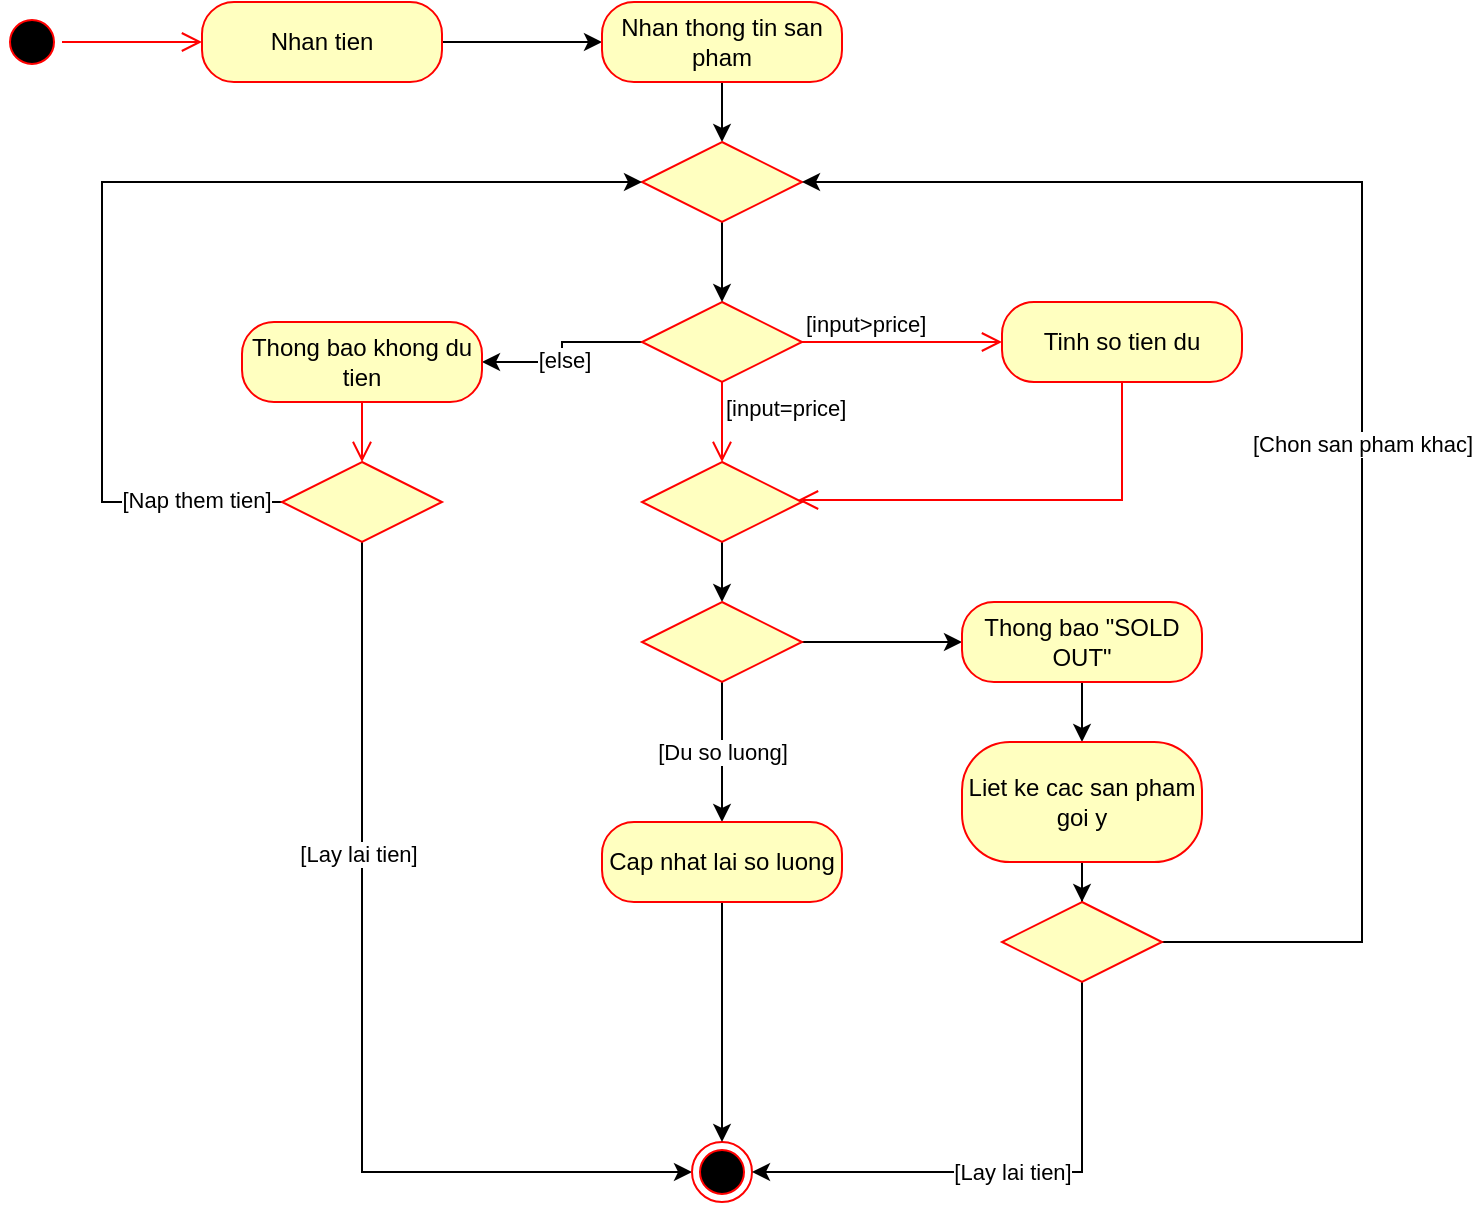 <mxfile version="23.1.5" type="device">
  <diagram name="Page-1" id="5-f98xhsUxC-40vi89wo">
    <mxGraphModel dx="1050" dy="1721" grid="1" gridSize="10" guides="1" tooltips="1" connect="1" arrows="1" fold="1" page="1" pageScale="1" pageWidth="850" pageHeight="1100" math="0" shadow="0">
      <root>
        <mxCell id="0" />
        <mxCell id="1" parent="0" />
        <mxCell id="x1-sKVXxHGu7q3ikw4-5-1" value="" style="ellipse;html=1;shape=startState;fillColor=#000000;strokeColor=#ff0000;" vertex="1" parent="1">
          <mxGeometry x="70" y="-25" width="30" height="30" as="geometry" />
        </mxCell>
        <mxCell id="x1-sKVXxHGu7q3ikw4-5-2" value="" style="edgeStyle=orthogonalEdgeStyle;html=1;verticalAlign=bottom;endArrow=open;endSize=8;strokeColor=#ff0000;rounded=0;" edge="1" source="x1-sKVXxHGu7q3ikw4-5-1" parent="1" target="x1-sKVXxHGu7q3ikw4-5-3">
          <mxGeometry relative="1" as="geometry">
            <mxPoint x="170" y="-10" as="targetPoint" />
          </mxGeometry>
        </mxCell>
        <mxCell id="x1-sKVXxHGu7q3ikw4-5-6" value="" style="edgeStyle=orthogonalEdgeStyle;rounded=0;orthogonalLoop=1;jettySize=auto;html=1;" edge="1" parent="1" source="x1-sKVXxHGu7q3ikw4-5-3" target="x1-sKVXxHGu7q3ikw4-5-5">
          <mxGeometry relative="1" as="geometry" />
        </mxCell>
        <mxCell id="x1-sKVXxHGu7q3ikw4-5-3" value="Nhan tien" style="rounded=1;whiteSpace=wrap;html=1;arcSize=40;fontColor=#000000;fillColor=#ffffc0;strokeColor=#ff0000;" vertex="1" parent="1">
          <mxGeometry x="170" y="-30" width="120" height="40" as="geometry" />
        </mxCell>
        <mxCell id="x1-sKVXxHGu7q3ikw4-5-10" value="" style="edgeStyle=orthogonalEdgeStyle;rounded=0;orthogonalLoop=1;jettySize=auto;html=1;entryX=0.5;entryY=0;entryDx=0;entryDy=0;" edge="1" parent="1" source="x1-sKVXxHGu7q3ikw4-5-5" target="x1-sKVXxHGu7q3ikw4-5-20">
          <mxGeometry relative="1" as="geometry" />
        </mxCell>
        <mxCell id="x1-sKVXxHGu7q3ikw4-5-5" value="Nhan thong tin san pham" style="rounded=1;whiteSpace=wrap;html=1;arcSize=40;fontColor=#000000;fillColor=#ffffc0;strokeColor=#ff0000;" vertex="1" parent="1">
          <mxGeometry x="370" y="-30" width="120" height="40" as="geometry" />
        </mxCell>
        <mxCell id="x1-sKVXxHGu7q3ikw4-5-11" style="edgeStyle=orthogonalEdgeStyle;rounded=0;orthogonalLoop=1;jettySize=auto;html=1;exitX=0;exitY=0.5;exitDx=0;exitDy=0;" edge="1" parent="1" source="x1-sKVXxHGu7q3ikw4-5-7" target="x1-sKVXxHGu7q3ikw4-5-18">
          <mxGeometry relative="1" as="geometry">
            <mxPoint x="310" y="140" as="targetPoint" />
          </mxGeometry>
        </mxCell>
        <mxCell id="x1-sKVXxHGu7q3ikw4-5-12" value="[else]" style="edgeLabel;html=1;align=center;verticalAlign=middle;resizable=0;points=[];" vertex="1" connectable="0" parent="x1-sKVXxHGu7q3ikw4-5-11">
          <mxGeometry x="0.073" y="1" relative="1" as="geometry">
            <mxPoint as="offset" />
          </mxGeometry>
        </mxCell>
        <mxCell id="x1-sKVXxHGu7q3ikw4-5-7" value="" style="rhombus;whiteSpace=wrap;html=1;fontColor=#000000;fillColor=#ffffc0;strokeColor=#ff0000;" vertex="1" parent="1">
          <mxGeometry x="390" y="120" width="80" height="40" as="geometry" />
        </mxCell>
        <mxCell id="x1-sKVXxHGu7q3ikw4-5-8" value="[input&amp;gt;price]" style="edgeStyle=orthogonalEdgeStyle;html=1;align=left;verticalAlign=bottom;endArrow=open;endSize=8;strokeColor=#ff0000;rounded=0;" edge="1" source="x1-sKVXxHGu7q3ikw4-5-7" parent="1" target="x1-sKVXxHGu7q3ikw4-5-13">
          <mxGeometry x="-1" relative="1" as="geometry">
            <mxPoint x="570" y="140" as="targetPoint" />
          </mxGeometry>
        </mxCell>
        <mxCell id="x1-sKVXxHGu7q3ikw4-5-9" value="[input=price]" style="edgeStyle=orthogonalEdgeStyle;html=1;align=left;verticalAlign=top;endArrow=open;endSize=8;strokeColor=#ff0000;rounded=0;" edge="1" source="x1-sKVXxHGu7q3ikw4-5-7" parent="1" target="x1-sKVXxHGu7q3ikw4-5-15">
          <mxGeometry x="-1" relative="1" as="geometry">
            <mxPoint x="430" y="220" as="targetPoint" />
          </mxGeometry>
        </mxCell>
        <mxCell id="x1-sKVXxHGu7q3ikw4-5-13" value="Tinh so tien du" style="rounded=1;whiteSpace=wrap;html=1;arcSize=40;fontColor=#000000;fillColor=#ffffc0;strokeColor=#ff0000;" vertex="1" parent="1">
          <mxGeometry x="570" y="120" width="120" height="40" as="geometry" />
        </mxCell>
        <mxCell id="x1-sKVXxHGu7q3ikw4-5-14" value="" style="edgeStyle=orthogonalEdgeStyle;html=1;verticalAlign=bottom;endArrow=open;endSize=8;strokeColor=#ff0000;rounded=0;" edge="1" source="x1-sKVXxHGu7q3ikw4-5-13" parent="1" target="x1-sKVXxHGu7q3ikw4-5-15">
          <mxGeometry relative="1" as="geometry">
            <mxPoint x="630" y="220" as="targetPoint" />
            <Array as="points">
              <mxPoint x="630" y="219" />
            </Array>
          </mxGeometry>
        </mxCell>
        <mxCell id="x1-sKVXxHGu7q3ikw4-5-33" value="" style="edgeStyle=orthogonalEdgeStyle;rounded=0;orthogonalLoop=1;jettySize=auto;html=1;" edge="1" parent="1" source="x1-sKVXxHGu7q3ikw4-5-15" target="x1-sKVXxHGu7q3ikw4-5-32">
          <mxGeometry relative="1" as="geometry" />
        </mxCell>
        <mxCell id="x1-sKVXxHGu7q3ikw4-5-15" value="" style="rhombus;whiteSpace=wrap;html=1;fontColor=#000000;fillColor=#ffffc0;strokeColor=#ff0000;" vertex="1" parent="1">
          <mxGeometry x="390" y="200" width="80" height="40" as="geometry" />
        </mxCell>
        <mxCell id="x1-sKVXxHGu7q3ikw4-5-18" value="Thong bao khong du tien" style="rounded=1;whiteSpace=wrap;html=1;arcSize=40;fontColor=#000000;fillColor=#ffffc0;strokeColor=#ff0000;" vertex="1" parent="1">
          <mxGeometry x="190" y="130" width="120" height="40" as="geometry" />
        </mxCell>
        <mxCell id="x1-sKVXxHGu7q3ikw4-5-19" value="" style="edgeStyle=orthogonalEdgeStyle;html=1;verticalAlign=bottom;endArrow=open;endSize=8;strokeColor=#ff0000;rounded=0;" edge="1" source="x1-sKVXxHGu7q3ikw4-5-18" parent="1" target="x1-sKVXxHGu7q3ikw4-5-22">
          <mxGeometry relative="1" as="geometry">
            <mxPoint x="250" y="230" as="targetPoint" />
          </mxGeometry>
        </mxCell>
        <mxCell id="x1-sKVXxHGu7q3ikw4-5-21" value="" style="edgeStyle=orthogonalEdgeStyle;rounded=0;orthogonalLoop=1;jettySize=auto;html=1;" edge="1" parent="1" source="x1-sKVXxHGu7q3ikw4-5-20" target="x1-sKVXxHGu7q3ikw4-5-7">
          <mxGeometry relative="1" as="geometry" />
        </mxCell>
        <mxCell id="x1-sKVXxHGu7q3ikw4-5-20" value="" style="rhombus;whiteSpace=wrap;html=1;fontColor=#000000;fillColor=#ffffc0;strokeColor=#ff0000;" vertex="1" parent="1">
          <mxGeometry x="390" y="40" width="80" height="40" as="geometry" />
        </mxCell>
        <mxCell id="x1-sKVXxHGu7q3ikw4-5-24" style="edgeStyle=orthogonalEdgeStyle;rounded=0;orthogonalLoop=1;jettySize=auto;html=1;exitX=0.5;exitY=1;exitDx=0;exitDy=0;entryX=0;entryY=0.5;entryDx=0;entryDy=0;" edge="1" parent="1" source="x1-sKVXxHGu7q3ikw4-5-22" target="x1-sKVXxHGu7q3ikw4-5-23">
          <mxGeometry relative="1" as="geometry" />
        </mxCell>
        <mxCell id="x1-sKVXxHGu7q3ikw4-5-25" value="[Lay lai tien]" style="edgeLabel;html=1;align=center;verticalAlign=middle;resizable=0;points=[];" vertex="1" connectable="0" parent="x1-sKVXxHGu7q3ikw4-5-24">
          <mxGeometry x="-0.35" y="-2" relative="1" as="geometry">
            <mxPoint as="offset" />
          </mxGeometry>
        </mxCell>
        <mxCell id="x1-sKVXxHGu7q3ikw4-5-27" style="edgeStyle=orthogonalEdgeStyle;rounded=0;orthogonalLoop=1;jettySize=auto;html=1;exitX=0;exitY=0.5;exitDx=0;exitDy=0;entryX=0;entryY=0.5;entryDx=0;entryDy=0;" edge="1" parent="1" source="x1-sKVXxHGu7q3ikw4-5-22" target="x1-sKVXxHGu7q3ikw4-5-20">
          <mxGeometry relative="1" as="geometry">
            <Array as="points">
              <mxPoint x="120" y="220" />
              <mxPoint x="120" y="60" />
            </Array>
          </mxGeometry>
        </mxCell>
        <mxCell id="x1-sKVXxHGu7q3ikw4-5-28" value="[Nap them tien]" style="edgeLabel;html=1;align=center;verticalAlign=middle;resizable=0;points=[];" vertex="1" connectable="0" parent="x1-sKVXxHGu7q3ikw4-5-27">
          <mxGeometry x="-0.834" y="-1" relative="1" as="geometry">
            <mxPoint as="offset" />
          </mxGeometry>
        </mxCell>
        <mxCell id="x1-sKVXxHGu7q3ikw4-5-22" value="" style="rhombus;whiteSpace=wrap;html=1;fontColor=#000000;fillColor=#ffffc0;strokeColor=#ff0000;" vertex="1" parent="1">
          <mxGeometry x="210" y="200" width="80" height="40" as="geometry" />
        </mxCell>
        <mxCell id="x1-sKVXxHGu7q3ikw4-5-23" value="" style="ellipse;html=1;shape=endState;fillColor=#000000;strokeColor=#ff0000;" vertex="1" parent="1">
          <mxGeometry x="415" y="540" width="30" height="30" as="geometry" />
        </mxCell>
        <mxCell id="x1-sKVXxHGu7q3ikw4-5-34" value="[Du so luong]" style="edgeStyle=orthogonalEdgeStyle;rounded=0;orthogonalLoop=1;jettySize=auto;html=1;exitX=0.5;exitY=1;exitDx=0;exitDy=0;" edge="1" parent="1" source="x1-sKVXxHGu7q3ikw4-5-32" target="x1-sKVXxHGu7q3ikw4-5-35">
          <mxGeometry relative="1" as="geometry">
            <mxPoint x="430" y="390" as="targetPoint" />
          </mxGeometry>
        </mxCell>
        <mxCell id="x1-sKVXxHGu7q3ikw4-5-39" value="" style="edgeStyle=orthogonalEdgeStyle;rounded=0;orthogonalLoop=1;jettySize=auto;html=1;entryX=0;entryY=0.5;entryDx=0;entryDy=0;" edge="1" parent="1" source="x1-sKVXxHGu7q3ikw4-5-32" target="x1-sKVXxHGu7q3ikw4-5-40">
          <mxGeometry relative="1" as="geometry">
            <mxPoint x="530" y="290" as="targetPoint" />
          </mxGeometry>
        </mxCell>
        <mxCell id="x1-sKVXxHGu7q3ikw4-5-32" value="" style="rhombus;whiteSpace=wrap;html=1;fontColor=#000000;fillColor=#ffffc0;strokeColor=#ff0000;" vertex="1" parent="1">
          <mxGeometry x="390" y="270" width="80" height="40" as="geometry" />
        </mxCell>
        <mxCell id="x1-sKVXxHGu7q3ikw4-5-37" style="edgeStyle=orthogonalEdgeStyle;rounded=0;orthogonalLoop=1;jettySize=auto;html=1;exitX=0.5;exitY=1;exitDx=0;exitDy=0;" edge="1" parent="1" source="x1-sKVXxHGu7q3ikw4-5-35" target="x1-sKVXxHGu7q3ikw4-5-23">
          <mxGeometry relative="1" as="geometry" />
        </mxCell>
        <mxCell id="x1-sKVXxHGu7q3ikw4-5-35" value="Cap nhat lai so luong" style="rounded=1;whiteSpace=wrap;html=1;arcSize=40;fontColor=#000000;fillColor=#ffffc0;strokeColor=#ff0000;" vertex="1" parent="1">
          <mxGeometry x="370" y="380" width="120" height="40" as="geometry" />
        </mxCell>
        <mxCell id="x1-sKVXxHGu7q3ikw4-5-42" value="" style="edgeStyle=orthogonalEdgeStyle;rounded=0;orthogonalLoop=1;jettySize=auto;html=1;" edge="1" parent="1" source="x1-sKVXxHGu7q3ikw4-5-40" target="x1-sKVXxHGu7q3ikw4-5-41">
          <mxGeometry relative="1" as="geometry" />
        </mxCell>
        <mxCell id="x1-sKVXxHGu7q3ikw4-5-40" value="Thong bao &quot;SOLD OUT&quot;" style="rounded=1;whiteSpace=wrap;html=1;arcSize=40;fontColor=#000000;fillColor=#ffffc0;strokeColor=#ff0000;" vertex="1" parent="1">
          <mxGeometry x="550" y="270" width="120" height="40" as="geometry" />
        </mxCell>
        <mxCell id="x1-sKVXxHGu7q3ikw4-5-46" value="" style="edgeStyle=orthogonalEdgeStyle;rounded=0;orthogonalLoop=1;jettySize=auto;html=1;" edge="1" parent="1" source="x1-sKVXxHGu7q3ikw4-5-41" target="x1-sKVXxHGu7q3ikw4-5-45">
          <mxGeometry relative="1" as="geometry" />
        </mxCell>
        <mxCell id="x1-sKVXxHGu7q3ikw4-5-41" value="Liet ke cac san pham goi y" style="whiteSpace=wrap;html=1;fillColor=#ffffc0;strokeColor=#ff0000;fontColor=#000000;rounded=1;arcSize=40;" vertex="1" parent="1">
          <mxGeometry x="550" y="340" width="120" height="60" as="geometry" />
        </mxCell>
        <mxCell id="x1-sKVXxHGu7q3ikw4-5-47" value="[Lay lai tien]" style="edgeStyle=orthogonalEdgeStyle;rounded=0;orthogonalLoop=1;jettySize=auto;html=1;exitX=0.5;exitY=1;exitDx=0;exitDy=0;entryX=1;entryY=0.5;entryDx=0;entryDy=0;" edge="1" parent="1" source="x1-sKVXxHGu7q3ikw4-5-45" target="x1-sKVXxHGu7q3ikw4-5-23">
          <mxGeometry relative="1" as="geometry" />
        </mxCell>
        <mxCell id="x1-sKVXxHGu7q3ikw4-5-48" value="[Chon san pham khac]" style="edgeStyle=orthogonalEdgeStyle;rounded=0;orthogonalLoop=1;jettySize=auto;html=1;exitX=1;exitY=0.5;exitDx=0;exitDy=0;entryX=1;entryY=0.5;entryDx=0;entryDy=0;" edge="1" parent="1" source="x1-sKVXxHGu7q3ikw4-5-45" target="x1-sKVXxHGu7q3ikw4-5-20">
          <mxGeometry x="-0.081" relative="1" as="geometry">
            <Array as="points">
              <mxPoint x="750" y="440" />
              <mxPoint x="750" y="60" />
            </Array>
            <mxPoint as="offset" />
          </mxGeometry>
        </mxCell>
        <mxCell id="x1-sKVXxHGu7q3ikw4-5-45" value="" style="rhombus;whiteSpace=wrap;html=1;fontColor=#000000;fillColor=#ffffc0;strokeColor=#ff0000;" vertex="1" parent="1">
          <mxGeometry x="570" y="420" width="80" height="40" as="geometry" />
        </mxCell>
      </root>
    </mxGraphModel>
  </diagram>
</mxfile>
